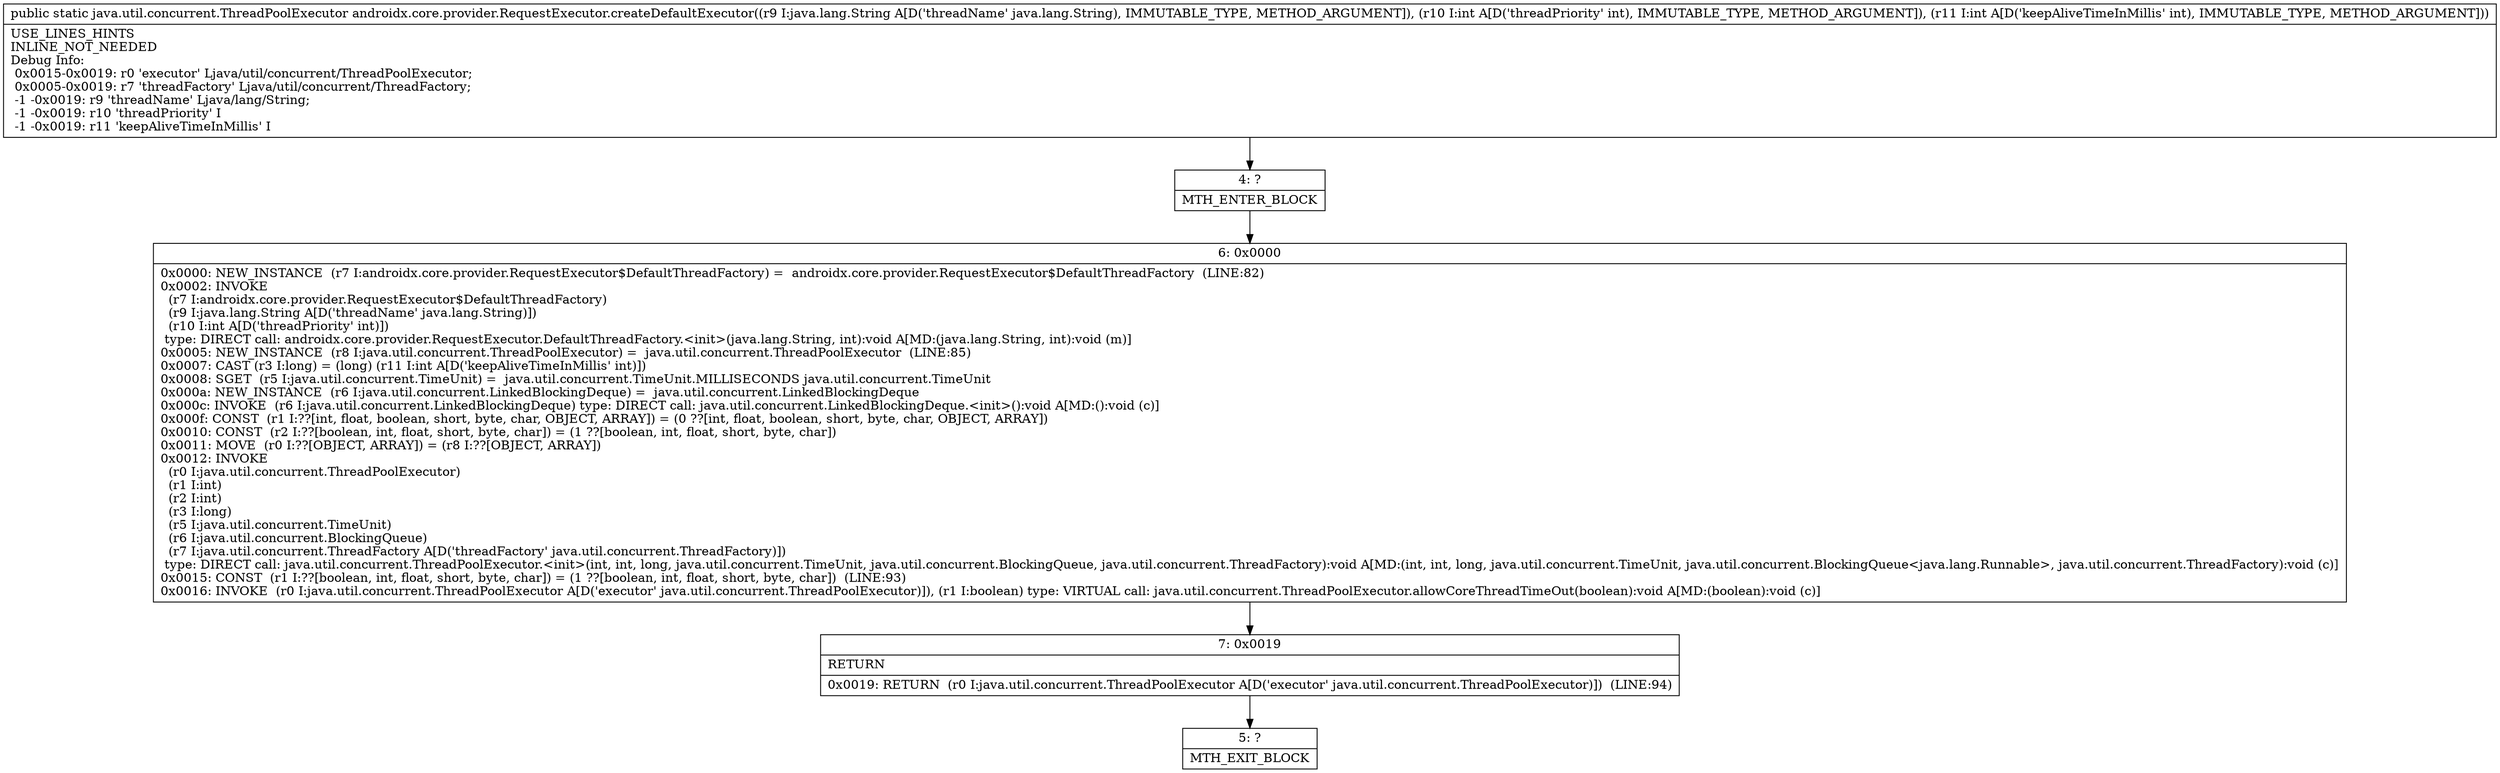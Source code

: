 digraph "CFG forandroidx.core.provider.RequestExecutor.createDefaultExecutor(Ljava\/lang\/String;II)Ljava\/util\/concurrent\/ThreadPoolExecutor;" {
Node_4 [shape=record,label="{4\:\ ?|MTH_ENTER_BLOCK\l}"];
Node_6 [shape=record,label="{6\:\ 0x0000|0x0000: NEW_INSTANCE  (r7 I:androidx.core.provider.RequestExecutor$DefaultThreadFactory) =  androidx.core.provider.RequestExecutor$DefaultThreadFactory  (LINE:82)\l0x0002: INVOKE  \l  (r7 I:androidx.core.provider.RequestExecutor$DefaultThreadFactory)\l  (r9 I:java.lang.String A[D('threadName' java.lang.String)])\l  (r10 I:int A[D('threadPriority' int)])\l type: DIRECT call: androidx.core.provider.RequestExecutor.DefaultThreadFactory.\<init\>(java.lang.String, int):void A[MD:(java.lang.String, int):void (m)]\l0x0005: NEW_INSTANCE  (r8 I:java.util.concurrent.ThreadPoolExecutor) =  java.util.concurrent.ThreadPoolExecutor  (LINE:85)\l0x0007: CAST (r3 I:long) = (long) (r11 I:int A[D('keepAliveTimeInMillis' int)]) \l0x0008: SGET  (r5 I:java.util.concurrent.TimeUnit) =  java.util.concurrent.TimeUnit.MILLISECONDS java.util.concurrent.TimeUnit \l0x000a: NEW_INSTANCE  (r6 I:java.util.concurrent.LinkedBlockingDeque) =  java.util.concurrent.LinkedBlockingDeque \l0x000c: INVOKE  (r6 I:java.util.concurrent.LinkedBlockingDeque) type: DIRECT call: java.util.concurrent.LinkedBlockingDeque.\<init\>():void A[MD:():void (c)]\l0x000f: CONST  (r1 I:??[int, float, boolean, short, byte, char, OBJECT, ARRAY]) = (0 ??[int, float, boolean, short, byte, char, OBJECT, ARRAY]) \l0x0010: CONST  (r2 I:??[boolean, int, float, short, byte, char]) = (1 ??[boolean, int, float, short, byte, char]) \l0x0011: MOVE  (r0 I:??[OBJECT, ARRAY]) = (r8 I:??[OBJECT, ARRAY]) \l0x0012: INVOKE  \l  (r0 I:java.util.concurrent.ThreadPoolExecutor)\l  (r1 I:int)\l  (r2 I:int)\l  (r3 I:long)\l  (r5 I:java.util.concurrent.TimeUnit)\l  (r6 I:java.util.concurrent.BlockingQueue)\l  (r7 I:java.util.concurrent.ThreadFactory A[D('threadFactory' java.util.concurrent.ThreadFactory)])\l type: DIRECT call: java.util.concurrent.ThreadPoolExecutor.\<init\>(int, int, long, java.util.concurrent.TimeUnit, java.util.concurrent.BlockingQueue, java.util.concurrent.ThreadFactory):void A[MD:(int, int, long, java.util.concurrent.TimeUnit, java.util.concurrent.BlockingQueue\<java.lang.Runnable\>, java.util.concurrent.ThreadFactory):void (c)]\l0x0015: CONST  (r1 I:??[boolean, int, float, short, byte, char]) = (1 ??[boolean, int, float, short, byte, char])  (LINE:93)\l0x0016: INVOKE  (r0 I:java.util.concurrent.ThreadPoolExecutor A[D('executor' java.util.concurrent.ThreadPoolExecutor)]), (r1 I:boolean) type: VIRTUAL call: java.util.concurrent.ThreadPoolExecutor.allowCoreThreadTimeOut(boolean):void A[MD:(boolean):void (c)]\l}"];
Node_7 [shape=record,label="{7\:\ 0x0019|RETURN\l|0x0019: RETURN  (r0 I:java.util.concurrent.ThreadPoolExecutor A[D('executor' java.util.concurrent.ThreadPoolExecutor)])  (LINE:94)\l}"];
Node_5 [shape=record,label="{5\:\ ?|MTH_EXIT_BLOCK\l}"];
MethodNode[shape=record,label="{public static java.util.concurrent.ThreadPoolExecutor androidx.core.provider.RequestExecutor.createDefaultExecutor((r9 I:java.lang.String A[D('threadName' java.lang.String), IMMUTABLE_TYPE, METHOD_ARGUMENT]), (r10 I:int A[D('threadPriority' int), IMMUTABLE_TYPE, METHOD_ARGUMENT]), (r11 I:int A[D('keepAliveTimeInMillis' int), IMMUTABLE_TYPE, METHOD_ARGUMENT]))  | USE_LINES_HINTS\lINLINE_NOT_NEEDED\lDebug Info:\l  0x0015\-0x0019: r0 'executor' Ljava\/util\/concurrent\/ThreadPoolExecutor;\l  0x0005\-0x0019: r7 'threadFactory' Ljava\/util\/concurrent\/ThreadFactory;\l  \-1 \-0x0019: r9 'threadName' Ljava\/lang\/String;\l  \-1 \-0x0019: r10 'threadPriority' I\l  \-1 \-0x0019: r11 'keepAliveTimeInMillis' I\l}"];
MethodNode -> Node_4;Node_4 -> Node_6;
Node_6 -> Node_7;
Node_7 -> Node_5;
}

